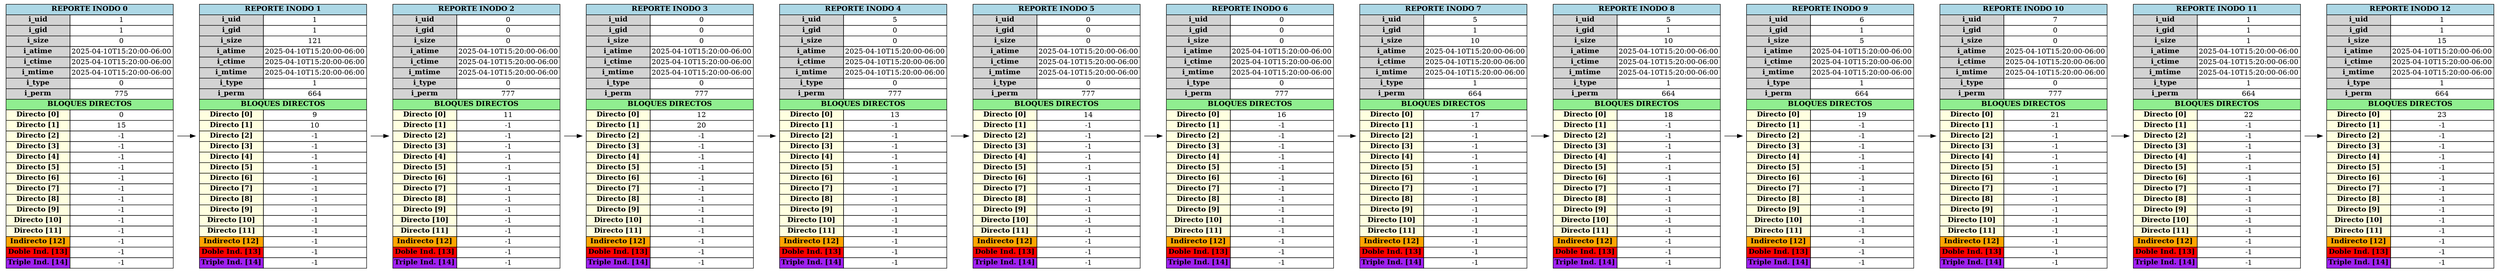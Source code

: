 digraph G {
		rankdir=LR;
        node [shape=plaintext]
    inode0 [label=<
    <table border="0" cellborder="1" cellspacing="0">
        <tr><td colspan="2" bgcolor="lightblue"><b>REPORTE INODO 0</b></td></tr>
        <tr><td bgcolor="lightgray"><b>i_uid</b></td><td>1</td></tr>
        <tr><td bgcolor="lightgray"><b>i_gid</b></td><td>1</td></tr>
        <tr><td bgcolor="lightgray"><b>i_size</b></td><td>0</td></tr>
        <tr><td bgcolor="lightgray"><b>i_atime</b></td><td>2025-04-10T15:20:00-06:00</td></tr>
        <tr><td bgcolor="lightgray"><b>i_ctime</b></td><td>2025-04-10T15:20:00-06:00</td></tr>
        <tr><td bgcolor="lightgray"><b>i_mtime</b></td><td>2025-04-10T15:20:00-06:00</td></tr>
        <tr><td bgcolor="lightgray"><b>i_type</b></td><td>0</td></tr>
        <tr><td bgcolor="lightgray"><b>i_perm</b></td><td>775</td></tr>
        <tr><td colspan="2" bgcolor="lightgreen"><b>BLOQUES DIRECTOS</b></td></tr>
            <tr><td bgcolor="lightyellow"><b>Directo [0]</b></td><td>0</td></tr><tr><td bgcolor="lightyellow"><b>Directo [1]</b></td><td>15</td></tr><tr><td bgcolor="lightyellow"><b>Directo [2]</b></td><td>-1</td></tr><tr><td bgcolor="lightyellow"><b>Directo [3]</b></td><td>-1</td></tr><tr><td bgcolor="lightyellow"><b>Directo [4]</b></td><td>-1</td></tr><tr><td bgcolor="lightyellow"><b>Directo [5]</b></td><td>-1</td></tr><tr><td bgcolor="lightyellow"><b>Directo [6]</b></td><td>-1</td></tr><tr><td bgcolor="lightyellow"><b>Directo [7]</b></td><td>-1</td></tr><tr><td bgcolor="lightyellow"><b>Directo [8]</b></td><td>-1</td></tr><tr><td bgcolor="lightyellow"><b>Directo [9]</b></td><td>-1</td></tr><tr><td bgcolor="lightyellow"><b>Directo [10]</b></td><td>-1</td></tr><tr><td bgcolor="lightyellow"><b>Directo [11]</b></td><td>-1</td></tr><tr><td bgcolor="orange"><b>Indirecto [12]</b></td><td>-1</td></tr><tr><td bgcolor="red"><b>Doble Ind. [13]</b></td><td>-1</td></tr><tr><td bgcolor="purple"><b>Triple Ind. [14]</b></td><td>-1</td></tr></table>>];inode1 [label=<
    <table border="0" cellborder="1" cellspacing="0">
        <tr><td colspan="2" bgcolor="lightblue"><b>REPORTE INODO 1</b></td></tr>
        <tr><td bgcolor="lightgray"><b>i_uid</b></td><td>1</td></tr>
        <tr><td bgcolor="lightgray"><b>i_gid</b></td><td>1</td></tr>
        <tr><td bgcolor="lightgray"><b>i_size</b></td><td>121</td></tr>
        <tr><td bgcolor="lightgray"><b>i_atime</b></td><td>2025-04-10T15:20:00-06:00</td></tr>
        <tr><td bgcolor="lightgray"><b>i_ctime</b></td><td>2025-04-10T15:20:00-06:00</td></tr>
        <tr><td bgcolor="lightgray"><b>i_mtime</b></td><td>2025-04-10T15:20:00-06:00</td></tr>
        <tr><td bgcolor="lightgray"><b>i_type</b></td><td>1</td></tr>
        <tr><td bgcolor="lightgray"><b>i_perm</b></td><td>664</td></tr>
        <tr><td colspan="2" bgcolor="lightgreen"><b>BLOQUES DIRECTOS</b></td></tr>
            <tr><td bgcolor="lightyellow"><b>Directo [0]</b></td><td>9</td></tr><tr><td bgcolor="lightyellow"><b>Directo [1]</b></td><td>10</td></tr><tr><td bgcolor="lightyellow"><b>Directo [2]</b></td><td>-1</td></tr><tr><td bgcolor="lightyellow"><b>Directo [3]</b></td><td>-1</td></tr><tr><td bgcolor="lightyellow"><b>Directo [4]</b></td><td>-1</td></tr><tr><td bgcolor="lightyellow"><b>Directo [5]</b></td><td>-1</td></tr><tr><td bgcolor="lightyellow"><b>Directo [6]</b></td><td>-1</td></tr><tr><td bgcolor="lightyellow"><b>Directo [7]</b></td><td>-1</td></tr><tr><td bgcolor="lightyellow"><b>Directo [8]</b></td><td>-1</td></tr><tr><td bgcolor="lightyellow"><b>Directo [9]</b></td><td>-1</td></tr><tr><td bgcolor="lightyellow"><b>Directo [10]</b></td><td>-1</td></tr><tr><td bgcolor="lightyellow"><b>Directo [11]</b></td><td>-1</td></tr><tr><td bgcolor="orange"><b>Indirecto [12]</b></td><td>-1</td></tr><tr><td bgcolor="red"><b>Doble Ind. [13]</b></td><td>-1</td></tr><tr><td bgcolor="purple"><b>Triple Ind. [14]</b></td><td>-1</td></tr></table>>];
	inode0 -> inode1;inode2 [label=<
    <table border="0" cellborder="1" cellspacing="0">
        <tr><td colspan="2" bgcolor="lightblue"><b>REPORTE INODO 2</b></td></tr>
        <tr><td bgcolor="lightgray"><b>i_uid</b></td><td>0</td></tr>
        <tr><td bgcolor="lightgray"><b>i_gid</b></td><td>0</td></tr>
        <tr><td bgcolor="lightgray"><b>i_size</b></td><td>0</td></tr>
        <tr><td bgcolor="lightgray"><b>i_atime</b></td><td>2025-04-10T15:20:00-06:00</td></tr>
        <tr><td bgcolor="lightgray"><b>i_ctime</b></td><td>2025-04-10T15:20:00-06:00</td></tr>
        <tr><td bgcolor="lightgray"><b>i_mtime</b></td><td>2025-04-10T15:20:00-06:00</td></tr>
        <tr><td bgcolor="lightgray"><b>i_type</b></td><td>0</td></tr>
        <tr><td bgcolor="lightgray"><b>i_perm</b></td><td>777</td></tr>
        <tr><td colspan="2" bgcolor="lightgreen"><b>BLOQUES DIRECTOS</b></td></tr>
            <tr><td bgcolor="lightyellow"><b>Directo [0]</b></td><td>11</td></tr><tr><td bgcolor="lightyellow"><b>Directo [1]</b></td><td>-1</td></tr><tr><td bgcolor="lightyellow"><b>Directo [2]</b></td><td>-1</td></tr><tr><td bgcolor="lightyellow"><b>Directo [3]</b></td><td>-1</td></tr><tr><td bgcolor="lightyellow"><b>Directo [4]</b></td><td>-1</td></tr><tr><td bgcolor="lightyellow"><b>Directo [5]</b></td><td>-1</td></tr><tr><td bgcolor="lightyellow"><b>Directo [6]</b></td><td>-1</td></tr><tr><td bgcolor="lightyellow"><b>Directo [7]</b></td><td>-1</td></tr><tr><td bgcolor="lightyellow"><b>Directo [8]</b></td><td>-1</td></tr><tr><td bgcolor="lightyellow"><b>Directo [9]</b></td><td>-1</td></tr><tr><td bgcolor="lightyellow"><b>Directo [10]</b></td><td>-1</td></tr><tr><td bgcolor="lightyellow"><b>Directo [11]</b></td><td>-1</td></tr><tr><td bgcolor="orange"><b>Indirecto [12]</b></td><td>-1</td></tr><tr><td bgcolor="red"><b>Doble Ind. [13]</b></td><td>-1</td></tr><tr><td bgcolor="purple"><b>Triple Ind. [14]</b></td><td>-1</td></tr></table>>];
	inode1 -> inode2;inode3 [label=<
    <table border="0" cellborder="1" cellspacing="0">
        <tr><td colspan="2" bgcolor="lightblue"><b>REPORTE INODO 3</b></td></tr>
        <tr><td bgcolor="lightgray"><b>i_uid</b></td><td>0</td></tr>
        <tr><td bgcolor="lightgray"><b>i_gid</b></td><td>0</td></tr>
        <tr><td bgcolor="lightgray"><b>i_size</b></td><td>0</td></tr>
        <tr><td bgcolor="lightgray"><b>i_atime</b></td><td>2025-04-10T15:20:00-06:00</td></tr>
        <tr><td bgcolor="lightgray"><b>i_ctime</b></td><td>2025-04-10T15:20:00-06:00</td></tr>
        <tr><td bgcolor="lightgray"><b>i_mtime</b></td><td>2025-04-10T15:20:00-06:00</td></tr>
        <tr><td bgcolor="lightgray"><b>i_type</b></td><td>0</td></tr>
        <tr><td bgcolor="lightgray"><b>i_perm</b></td><td>777</td></tr>
        <tr><td colspan="2" bgcolor="lightgreen"><b>BLOQUES DIRECTOS</b></td></tr>
            <tr><td bgcolor="lightyellow"><b>Directo [0]</b></td><td>12</td></tr><tr><td bgcolor="lightyellow"><b>Directo [1]</b></td><td>20</td></tr><tr><td bgcolor="lightyellow"><b>Directo [2]</b></td><td>-1</td></tr><tr><td bgcolor="lightyellow"><b>Directo [3]</b></td><td>-1</td></tr><tr><td bgcolor="lightyellow"><b>Directo [4]</b></td><td>-1</td></tr><tr><td bgcolor="lightyellow"><b>Directo [5]</b></td><td>-1</td></tr><tr><td bgcolor="lightyellow"><b>Directo [6]</b></td><td>-1</td></tr><tr><td bgcolor="lightyellow"><b>Directo [7]</b></td><td>-1</td></tr><tr><td bgcolor="lightyellow"><b>Directo [8]</b></td><td>-1</td></tr><tr><td bgcolor="lightyellow"><b>Directo [9]</b></td><td>-1</td></tr><tr><td bgcolor="lightyellow"><b>Directo [10]</b></td><td>-1</td></tr><tr><td bgcolor="lightyellow"><b>Directo [11]</b></td><td>-1</td></tr><tr><td bgcolor="orange"><b>Indirecto [12]</b></td><td>-1</td></tr><tr><td bgcolor="red"><b>Doble Ind. [13]</b></td><td>-1</td></tr><tr><td bgcolor="purple"><b>Triple Ind. [14]</b></td><td>-1</td></tr></table>>];
	inode2 -> inode3;inode4 [label=<
    <table border="0" cellborder="1" cellspacing="0">
        <tr><td colspan="2" bgcolor="lightblue"><b>REPORTE INODO 4</b></td></tr>
        <tr><td bgcolor="lightgray"><b>i_uid</b></td><td>5</td></tr>
        <tr><td bgcolor="lightgray"><b>i_gid</b></td><td>0</td></tr>
        <tr><td bgcolor="lightgray"><b>i_size</b></td><td>0</td></tr>
        <tr><td bgcolor="lightgray"><b>i_atime</b></td><td>2025-04-10T15:20:00-06:00</td></tr>
        <tr><td bgcolor="lightgray"><b>i_ctime</b></td><td>2025-04-10T15:20:00-06:00</td></tr>
        <tr><td bgcolor="lightgray"><b>i_mtime</b></td><td>2025-04-10T15:20:00-06:00</td></tr>
        <tr><td bgcolor="lightgray"><b>i_type</b></td><td>0</td></tr>
        <tr><td bgcolor="lightgray"><b>i_perm</b></td><td>777</td></tr>
        <tr><td colspan="2" bgcolor="lightgreen"><b>BLOQUES DIRECTOS</b></td></tr>
            <tr><td bgcolor="lightyellow"><b>Directo [0]</b></td><td>13</td></tr><tr><td bgcolor="lightyellow"><b>Directo [1]</b></td><td>-1</td></tr><tr><td bgcolor="lightyellow"><b>Directo [2]</b></td><td>-1</td></tr><tr><td bgcolor="lightyellow"><b>Directo [3]</b></td><td>-1</td></tr><tr><td bgcolor="lightyellow"><b>Directo [4]</b></td><td>-1</td></tr><tr><td bgcolor="lightyellow"><b>Directo [5]</b></td><td>-1</td></tr><tr><td bgcolor="lightyellow"><b>Directo [6]</b></td><td>-1</td></tr><tr><td bgcolor="lightyellow"><b>Directo [7]</b></td><td>-1</td></tr><tr><td bgcolor="lightyellow"><b>Directo [8]</b></td><td>-1</td></tr><tr><td bgcolor="lightyellow"><b>Directo [9]</b></td><td>-1</td></tr><tr><td bgcolor="lightyellow"><b>Directo [10]</b></td><td>-1</td></tr><tr><td bgcolor="lightyellow"><b>Directo [11]</b></td><td>-1</td></tr><tr><td bgcolor="orange"><b>Indirecto [12]</b></td><td>-1</td></tr><tr><td bgcolor="red"><b>Doble Ind. [13]</b></td><td>-1</td></tr><tr><td bgcolor="purple"><b>Triple Ind. [14]</b></td><td>-1</td></tr></table>>];
	inode3 -> inode4;inode5 [label=<
    <table border="0" cellborder="1" cellspacing="0">
        <tr><td colspan="2" bgcolor="lightblue"><b>REPORTE INODO 5</b></td></tr>
        <tr><td bgcolor="lightgray"><b>i_uid</b></td><td>0</td></tr>
        <tr><td bgcolor="lightgray"><b>i_gid</b></td><td>0</td></tr>
        <tr><td bgcolor="lightgray"><b>i_size</b></td><td>0</td></tr>
        <tr><td bgcolor="lightgray"><b>i_atime</b></td><td>2025-04-10T15:20:00-06:00</td></tr>
        <tr><td bgcolor="lightgray"><b>i_ctime</b></td><td>2025-04-10T15:20:00-06:00</td></tr>
        <tr><td bgcolor="lightgray"><b>i_mtime</b></td><td>2025-04-10T15:20:00-06:00</td></tr>
        <tr><td bgcolor="lightgray"><b>i_type</b></td><td>0</td></tr>
        <tr><td bgcolor="lightgray"><b>i_perm</b></td><td>777</td></tr>
        <tr><td colspan="2" bgcolor="lightgreen"><b>BLOQUES DIRECTOS</b></td></tr>
            <tr><td bgcolor="lightyellow"><b>Directo [0]</b></td><td>14</td></tr><tr><td bgcolor="lightyellow"><b>Directo [1]</b></td><td>-1</td></tr><tr><td bgcolor="lightyellow"><b>Directo [2]</b></td><td>-1</td></tr><tr><td bgcolor="lightyellow"><b>Directo [3]</b></td><td>-1</td></tr><tr><td bgcolor="lightyellow"><b>Directo [4]</b></td><td>-1</td></tr><tr><td bgcolor="lightyellow"><b>Directo [5]</b></td><td>-1</td></tr><tr><td bgcolor="lightyellow"><b>Directo [6]</b></td><td>-1</td></tr><tr><td bgcolor="lightyellow"><b>Directo [7]</b></td><td>-1</td></tr><tr><td bgcolor="lightyellow"><b>Directo [8]</b></td><td>-1</td></tr><tr><td bgcolor="lightyellow"><b>Directo [9]</b></td><td>-1</td></tr><tr><td bgcolor="lightyellow"><b>Directo [10]</b></td><td>-1</td></tr><tr><td bgcolor="lightyellow"><b>Directo [11]</b></td><td>-1</td></tr><tr><td bgcolor="orange"><b>Indirecto [12]</b></td><td>-1</td></tr><tr><td bgcolor="red"><b>Doble Ind. [13]</b></td><td>-1</td></tr><tr><td bgcolor="purple"><b>Triple Ind. [14]</b></td><td>-1</td></tr></table>>];
	inode4 -> inode5;inode6 [label=<
    <table border="0" cellborder="1" cellspacing="0">
        <tr><td colspan="2" bgcolor="lightblue"><b>REPORTE INODO 6</b></td></tr>
        <tr><td bgcolor="lightgray"><b>i_uid</b></td><td>0</td></tr>
        <tr><td bgcolor="lightgray"><b>i_gid</b></td><td>0</td></tr>
        <tr><td bgcolor="lightgray"><b>i_size</b></td><td>0</td></tr>
        <tr><td bgcolor="lightgray"><b>i_atime</b></td><td>2025-04-10T15:20:00-06:00</td></tr>
        <tr><td bgcolor="lightgray"><b>i_ctime</b></td><td>2025-04-10T15:20:00-06:00</td></tr>
        <tr><td bgcolor="lightgray"><b>i_mtime</b></td><td>2025-04-10T15:20:00-06:00</td></tr>
        <tr><td bgcolor="lightgray"><b>i_type</b></td><td>0</td></tr>
        <tr><td bgcolor="lightgray"><b>i_perm</b></td><td>777</td></tr>
        <tr><td colspan="2" bgcolor="lightgreen"><b>BLOQUES DIRECTOS</b></td></tr>
            <tr><td bgcolor="lightyellow"><b>Directo [0]</b></td><td>16</td></tr><tr><td bgcolor="lightyellow"><b>Directo [1]</b></td><td>-1</td></tr><tr><td bgcolor="lightyellow"><b>Directo [2]</b></td><td>-1</td></tr><tr><td bgcolor="lightyellow"><b>Directo [3]</b></td><td>-1</td></tr><tr><td bgcolor="lightyellow"><b>Directo [4]</b></td><td>-1</td></tr><tr><td bgcolor="lightyellow"><b>Directo [5]</b></td><td>-1</td></tr><tr><td bgcolor="lightyellow"><b>Directo [6]</b></td><td>-1</td></tr><tr><td bgcolor="lightyellow"><b>Directo [7]</b></td><td>-1</td></tr><tr><td bgcolor="lightyellow"><b>Directo [8]</b></td><td>-1</td></tr><tr><td bgcolor="lightyellow"><b>Directo [9]</b></td><td>-1</td></tr><tr><td bgcolor="lightyellow"><b>Directo [10]</b></td><td>-1</td></tr><tr><td bgcolor="lightyellow"><b>Directo [11]</b></td><td>-1</td></tr><tr><td bgcolor="orange"><b>Indirecto [12]</b></td><td>-1</td></tr><tr><td bgcolor="red"><b>Doble Ind. [13]</b></td><td>-1</td></tr><tr><td bgcolor="purple"><b>Triple Ind. [14]</b></td><td>-1</td></tr></table>>];
	inode5 -> inode6;inode7 [label=<
    <table border="0" cellborder="1" cellspacing="0">
        <tr><td colspan="2" bgcolor="lightblue"><b>REPORTE INODO 7</b></td></tr>
        <tr><td bgcolor="lightgray"><b>i_uid</b></td><td>5</td></tr>
        <tr><td bgcolor="lightgray"><b>i_gid</b></td><td>1</td></tr>
        <tr><td bgcolor="lightgray"><b>i_size</b></td><td>10</td></tr>
        <tr><td bgcolor="lightgray"><b>i_atime</b></td><td>2025-04-10T15:20:00-06:00</td></tr>
        <tr><td bgcolor="lightgray"><b>i_ctime</b></td><td>2025-04-10T15:20:00-06:00</td></tr>
        <tr><td bgcolor="lightgray"><b>i_mtime</b></td><td>2025-04-10T15:20:00-06:00</td></tr>
        <tr><td bgcolor="lightgray"><b>i_type</b></td><td>1</td></tr>
        <tr><td bgcolor="lightgray"><b>i_perm</b></td><td>664</td></tr>
        <tr><td colspan="2" bgcolor="lightgreen"><b>BLOQUES DIRECTOS</b></td></tr>
            <tr><td bgcolor="lightyellow"><b>Directo [0]</b></td><td>17</td></tr><tr><td bgcolor="lightyellow"><b>Directo [1]</b></td><td>-1</td></tr><tr><td bgcolor="lightyellow"><b>Directo [2]</b></td><td>-1</td></tr><tr><td bgcolor="lightyellow"><b>Directo [3]</b></td><td>-1</td></tr><tr><td bgcolor="lightyellow"><b>Directo [4]</b></td><td>-1</td></tr><tr><td bgcolor="lightyellow"><b>Directo [5]</b></td><td>-1</td></tr><tr><td bgcolor="lightyellow"><b>Directo [6]</b></td><td>-1</td></tr><tr><td bgcolor="lightyellow"><b>Directo [7]</b></td><td>-1</td></tr><tr><td bgcolor="lightyellow"><b>Directo [8]</b></td><td>-1</td></tr><tr><td bgcolor="lightyellow"><b>Directo [9]</b></td><td>-1</td></tr><tr><td bgcolor="lightyellow"><b>Directo [10]</b></td><td>-1</td></tr><tr><td bgcolor="lightyellow"><b>Directo [11]</b></td><td>-1</td></tr><tr><td bgcolor="orange"><b>Indirecto [12]</b></td><td>-1</td></tr><tr><td bgcolor="red"><b>Doble Ind. [13]</b></td><td>-1</td></tr><tr><td bgcolor="purple"><b>Triple Ind. [14]</b></td><td>-1</td></tr></table>>];
	inode6 -> inode7;inode8 [label=<
    <table border="0" cellborder="1" cellspacing="0">
        <tr><td colspan="2" bgcolor="lightblue"><b>REPORTE INODO 8</b></td></tr>
        <tr><td bgcolor="lightgray"><b>i_uid</b></td><td>5</td></tr>
        <tr><td bgcolor="lightgray"><b>i_gid</b></td><td>1</td></tr>
        <tr><td bgcolor="lightgray"><b>i_size</b></td><td>10</td></tr>
        <tr><td bgcolor="lightgray"><b>i_atime</b></td><td>2025-04-10T15:20:00-06:00</td></tr>
        <tr><td bgcolor="lightgray"><b>i_ctime</b></td><td>2025-04-10T15:20:00-06:00</td></tr>
        <tr><td bgcolor="lightgray"><b>i_mtime</b></td><td>2025-04-10T15:20:00-06:00</td></tr>
        <tr><td bgcolor="lightgray"><b>i_type</b></td><td>1</td></tr>
        <tr><td bgcolor="lightgray"><b>i_perm</b></td><td>664</td></tr>
        <tr><td colspan="2" bgcolor="lightgreen"><b>BLOQUES DIRECTOS</b></td></tr>
            <tr><td bgcolor="lightyellow"><b>Directo [0]</b></td><td>18</td></tr><tr><td bgcolor="lightyellow"><b>Directo [1]</b></td><td>-1</td></tr><tr><td bgcolor="lightyellow"><b>Directo [2]</b></td><td>-1</td></tr><tr><td bgcolor="lightyellow"><b>Directo [3]</b></td><td>-1</td></tr><tr><td bgcolor="lightyellow"><b>Directo [4]</b></td><td>-1</td></tr><tr><td bgcolor="lightyellow"><b>Directo [5]</b></td><td>-1</td></tr><tr><td bgcolor="lightyellow"><b>Directo [6]</b></td><td>-1</td></tr><tr><td bgcolor="lightyellow"><b>Directo [7]</b></td><td>-1</td></tr><tr><td bgcolor="lightyellow"><b>Directo [8]</b></td><td>-1</td></tr><tr><td bgcolor="lightyellow"><b>Directo [9]</b></td><td>-1</td></tr><tr><td bgcolor="lightyellow"><b>Directo [10]</b></td><td>-1</td></tr><tr><td bgcolor="lightyellow"><b>Directo [11]</b></td><td>-1</td></tr><tr><td bgcolor="orange"><b>Indirecto [12]</b></td><td>-1</td></tr><tr><td bgcolor="red"><b>Doble Ind. [13]</b></td><td>-1</td></tr><tr><td bgcolor="purple"><b>Triple Ind. [14]</b></td><td>-1</td></tr></table>>];
	inode7 -> inode8;inode9 [label=<
    <table border="0" cellborder="1" cellspacing="0">
        <tr><td colspan="2" bgcolor="lightblue"><b>REPORTE INODO 9</b></td></tr>
        <tr><td bgcolor="lightgray"><b>i_uid</b></td><td>6</td></tr>
        <tr><td bgcolor="lightgray"><b>i_gid</b></td><td>1</td></tr>
        <tr><td bgcolor="lightgray"><b>i_size</b></td><td>5</td></tr>
        <tr><td bgcolor="lightgray"><b>i_atime</b></td><td>2025-04-10T15:20:00-06:00</td></tr>
        <tr><td bgcolor="lightgray"><b>i_ctime</b></td><td>2025-04-10T15:20:00-06:00</td></tr>
        <tr><td bgcolor="lightgray"><b>i_mtime</b></td><td>2025-04-10T15:20:00-06:00</td></tr>
        <tr><td bgcolor="lightgray"><b>i_type</b></td><td>1</td></tr>
        <tr><td bgcolor="lightgray"><b>i_perm</b></td><td>664</td></tr>
        <tr><td colspan="2" bgcolor="lightgreen"><b>BLOQUES DIRECTOS</b></td></tr>
            <tr><td bgcolor="lightyellow"><b>Directo [0]</b></td><td>19</td></tr><tr><td bgcolor="lightyellow"><b>Directo [1]</b></td><td>-1</td></tr><tr><td bgcolor="lightyellow"><b>Directo [2]</b></td><td>-1</td></tr><tr><td bgcolor="lightyellow"><b>Directo [3]</b></td><td>-1</td></tr><tr><td bgcolor="lightyellow"><b>Directo [4]</b></td><td>-1</td></tr><tr><td bgcolor="lightyellow"><b>Directo [5]</b></td><td>-1</td></tr><tr><td bgcolor="lightyellow"><b>Directo [6]</b></td><td>-1</td></tr><tr><td bgcolor="lightyellow"><b>Directo [7]</b></td><td>-1</td></tr><tr><td bgcolor="lightyellow"><b>Directo [8]</b></td><td>-1</td></tr><tr><td bgcolor="lightyellow"><b>Directo [9]</b></td><td>-1</td></tr><tr><td bgcolor="lightyellow"><b>Directo [10]</b></td><td>-1</td></tr><tr><td bgcolor="lightyellow"><b>Directo [11]</b></td><td>-1</td></tr><tr><td bgcolor="orange"><b>Indirecto [12]</b></td><td>-1</td></tr><tr><td bgcolor="red"><b>Doble Ind. [13]</b></td><td>-1</td></tr><tr><td bgcolor="purple"><b>Triple Ind. [14]</b></td><td>-1</td></tr></table>>];
	inode8 -> inode9;inode10 [label=<
    <table border="0" cellborder="1" cellspacing="0">
        <tr><td colspan="2" bgcolor="lightblue"><b>REPORTE INODO 10</b></td></tr>
        <tr><td bgcolor="lightgray"><b>i_uid</b></td><td>7</td></tr>
        <tr><td bgcolor="lightgray"><b>i_gid</b></td><td>0</td></tr>
        <tr><td bgcolor="lightgray"><b>i_size</b></td><td>0</td></tr>
        <tr><td bgcolor="lightgray"><b>i_atime</b></td><td>2025-04-10T15:20:00-06:00</td></tr>
        <tr><td bgcolor="lightgray"><b>i_ctime</b></td><td>2025-04-10T15:20:00-06:00</td></tr>
        <tr><td bgcolor="lightgray"><b>i_mtime</b></td><td>2025-04-10T15:20:00-06:00</td></tr>
        <tr><td bgcolor="lightgray"><b>i_type</b></td><td>0</td></tr>
        <tr><td bgcolor="lightgray"><b>i_perm</b></td><td>777</td></tr>
        <tr><td colspan="2" bgcolor="lightgreen"><b>BLOQUES DIRECTOS</b></td></tr>
            <tr><td bgcolor="lightyellow"><b>Directo [0]</b></td><td>21</td></tr><tr><td bgcolor="lightyellow"><b>Directo [1]</b></td><td>-1</td></tr><tr><td bgcolor="lightyellow"><b>Directo [2]</b></td><td>-1</td></tr><tr><td bgcolor="lightyellow"><b>Directo [3]</b></td><td>-1</td></tr><tr><td bgcolor="lightyellow"><b>Directo [4]</b></td><td>-1</td></tr><tr><td bgcolor="lightyellow"><b>Directo [5]</b></td><td>-1</td></tr><tr><td bgcolor="lightyellow"><b>Directo [6]</b></td><td>-1</td></tr><tr><td bgcolor="lightyellow"><b>Directo [7]</b></td><td>-1</td></tr><tr><td bgcolor="lightyellow"><b>Directo [8]</b></td><td>-1</td></tr><tr><td bgcolor="lightyellow"><b>Directo [9]</b></td><td>-1</td></tr><tr><td bgcolor="lightyellow"><b>Directo [10]</b></td><td>-1</td></tr><tr><td bgcolor="lightyellow"><b>Directo [11]</b></td><td>-1</td></tr><tr><td bgcolor="orange"><b>Indirecto [12]</b></td><td>-1</td></tr><tr><td bgcolor="red"><b>Doble Ind. [13]</b></td><td>-1</td></tr><tr><td bgcolor="purple"><b>Triple Ind. [14]</b></td><td>-1</td></tr></table>>];
	inode9 -> inode10;inode11 [label=<
    <table border="0" cellborder="1" cellspacing="0">
        <tr><td colspan="2" bgcolor="lightblue"><b>REPORTE INODO 11</b></td></tr>
        <tr><td bgcolor="lightgray"><b>i_uid</b></td><td>1</td></tr>
        <tr><td bgcolor="lightgray"><b>i_gid</b></td><td>1</td></tr>
        <tr><td bgcolor="lightgray"><b>i_size</b></td><td>1</td></tr>
        <tr><td bgcolor="lightgray"><b>i_atime</b></td><td>2025-04-10T15:20:00-06:00</td></tr>
        <tr><td bgcolor="lightgray"><b>i_ctime</b></td><td>2025-04-10T15:20:00-06:00</td></tr>
        <tr><td bgcolor="lightgray"><b>i_mtime</b></td><td>2025-04-10T15:20:00-06:00</td></tr>
        <tr><td bgcolor="lightgray"><b>i_type</b></td><td>1</td></tr>
        <tr><td bgcolor="lightgray"><b>i_perm</b></td><td>664</td></tr>
        <tr><td colspan="2" bgcolor="lightgreen"><b>BLOQUES DIRECTOS</b></td></tr>
            <tr><td bgcolor="lightyellow"><b>Directo [0]</b></td><td>22</td></tr><tr><td bgcolor="lightyellow"><b>Directo [1]</b></td><td>-1</td></tr><tr><td bgcolor="lightyellow"><b>Directo [2]</b></td><td>-1</td></tr><tr><td bgcolor="lightyellow"><b>Directo [3]</b></td><td>-1</td></tr><tr><td bgcolor="lightyellow"><b>Directo [4]</b></td><td>-1</td></tr><tr><td bgcolor="lightyellow"><b>Directo [5]</b></td><td>-1</td></tr><tr><td bgcolor="lightyellow"><b>Directo [6]</b></td><td>-1</td></tr><tr><td bgcolor="lightyellow"><b>Directo [7]</b></td><td>-1</td></tr><tr><td bgcolor="lightyellow"><b>Directo [8]</b></td><td>-1</td></tr><tr><td bgcolor="lightyellow"><b>Directo [9]</b></td><td>-1</td></tr><tr><td bgcolor="lightyellow"><b>Directo [10]</b></td><td>-1</td></tr><tr><td bgcolor="lightyellow"><b>Directo [11]</b></td><td>-1</td></tr><tr><td bgcolor="orange"><b>Indirecto [12]</b></td><td>-1</td></tr><tr><td bgcolor="red"><b>Doble Ind. [13]</b></td><td>-1</td></tr><tr><td bgcolor="purple"><b>Triple Ind. [14]</b></td><td>-1</td></tr></table>>];
	inode10 -> inode11;inode12 [label=<
    <table border="0" cellborder="1" cellspacing="0">
        <tr><td colspan="2" bgcolor="lightblue"><b>REPORTE INODO 12</b></td></tr>
        <tr><td bgcolor="lightgray"><b>i_uid</b></td><td>1</td></tr>
        <tr><td bgcolor="lightgray"><b>i_gid</b></td><td>1</td></tr>
        <tr><td bgcolor="lightgray"><b>i_size</b></td><td>15</td></tr>
        <tr><td bgcolor="lightgray"><b>i_atime</b></td><td>2025-04-10T15:20:00-06:00</td></tr>
        <tr><td bgcolor="lightgray"><b>i_ctime</b></td><td>2025-04-10T15:20:00-06:00</td></tr>
        <tr><td bgcolor="lightgray"><b>i_mtime</b></td><td>2025-04-10T15:20:00-06:00</td></tr>
        <tr><td bgcolor="lightgray"><b>i_type</b></td><td>1</td></tr>
        <tr><td bgcolor="lightgray"><b>i_perm</b></td><td>664</td></tr>
        <tr><td colspan="2" bgcolor="lightgreen"><b>BLOQUES DIRECTOS</b></td></tr>
            <tr><td bgcolor="lightyellow"><b>Directo [0]</b></td><td>23</td></tr><tr><td bgcolor="lightyellow"><b>Directo [1]</b></td><td>-1</td></tr><tr><td bgcolor="lightyellow"><b>Directo [2]</b></td><td>-1</td></tr><tr><td bgcolor="lightyellow"><b>Directo [3]</b></td><td>-1</td></tr><tr><td bgcolor="lightyellow"><b>Directo [4]</b></td><td>-1</td></tr><tr><td bgcolor="lightyellow"><b>Directo [5]</b></td><td>-1</td></tr><tr><td bgcolor="lightyellow"><b>Directo [6]</b></td><td>-1</td></tr><tr><td bgcolor="lightyellow"><b>Directo [7]</b></td><td>-1</td></tr><tr><td bgcolor="lightyellow"><b>Directo [8]</b></td><td>-1</td></tr><tr><td bgcolor="lightyellow"><b>Directo [9]</b></td><td>-1</td></tr><tr><td bgcolor="lightyellow"><b>Directo [10]</b></td><td>-1</td></tr><tr><td bgcolor="lightyellow"><b>Directo [11]</b></td><td>-1</td></tr><tr><td bgcolor="orange"><b>Indirecto [12]</b></td><td>-1</td></tr><tr><td bgcolor="red"><b>Doble Ind. [13]</b></td><td>-1</td></tr><tr><td bgcolor="purple"><b>Triple Ind. [14]</b></td><td>-1</td></tr></table>>];
	inode11 -> inode12;
}